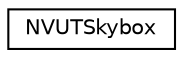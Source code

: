 digraph G
{
  edge [fontname="Helvetica",fontsize="10",labelfontname="Helvetica",labelfontsize="10"];
  node [fontname="Helvetica",fontsize="10",shape=record];
  rankdir="LR";
  Node1 [label="NVUTSkybox",height=0.2,width=0.4,color="black", fillcolor="white", style="filled",URL="$class_n_v_u_t_skybox.html"];
}
